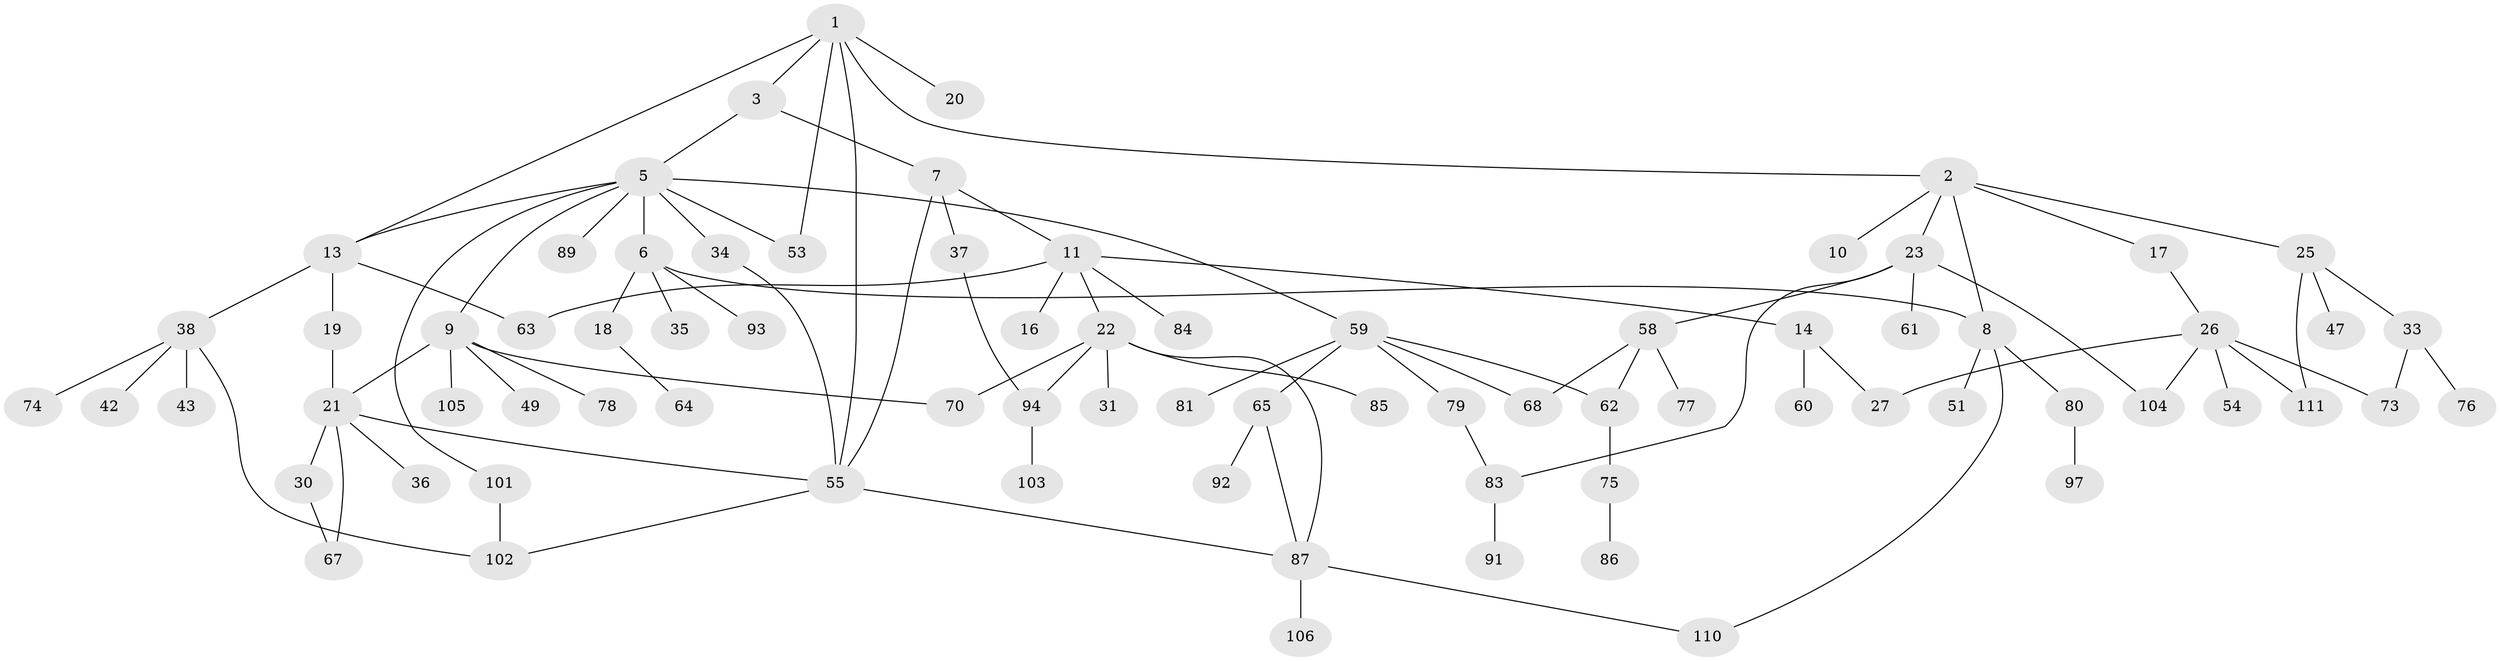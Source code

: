 // Generated by graph-tools (version 1.1) at 2025/23/03/03/25 07:23:35]
// undirected, 78 vertices, 100 edges
graph export_dot {
graph [start="1"]
  node [color=gray90,style=filled];
  1 [super="+45"];
  2 [super="+4"];
  3 [super="+107"];
  5 [super="+48"];
  6 [super="+56"];
  7 [super="+46"];
  8 [super="+88"];
  9 [super="+15"];
  10;
  11 [super="+12"];
  13 [super="+24"];
  14 [super="+50"];
  16;
  17;
  18 [super="+28"];
  19;
  20;
  21 [super="+32"];
  22 [super="+69"];
  23 [super="+57"];
  25 [super="+29"];
  26 [super="+98"];
  27 [super="+44"];
  30;
  31;
  33 [super="+52"];
  34 [super="+39"];
  35 [super="+41"];
  36;
  37;
  38 [super="+40"];
  42;
  43;
  47 [super="+82"];
  49;
  51;
  53;
  54;
  55;
  58 [super="+72"];
  59 [super="+71"];
  60;
  61;
  62 [super="+66"];
  63;
  64;
  65 [super="+96"];
  67;
  68 [super="+90"];
  70;
  73 [super="+99"];
  74;
  75;
  76;
  77;
  78;
  79;
  80;
  81;
  83;
  84;
  85;
  86 [super="+108"];
  87 [super="+100"];
  89;
  91;
  92;
  93;
  94 [super="+95"];
  97;
  101;
  102 [super="+109"];
  103 [super="+112"];
  104;
  105;
  106;
  110;
  111;
  1 -- 2;
  1 -- 3;
  1 -- 13;
  1 -- 20;
  1 -- 53;
  1 -- 55;
  2 -- 8;
  2 -- 10;
  2 -- 17;
  2 -- 25;
  2 -- 23;
  3 -- 5;
  3 -- 7;
  5 -- 6;
  5 -- 9;
  5 -- 34;
  5 -- 59;
  5 -- 101;
  5 -- 53;
  5 -- 89;
  5 -- 13;
  6 -- 18;
  6 -- 35;
  6 -- 93;
  6 -- 8;
  7 -- 11;
  7 -- 37;
  7 -- 55;
  8 -- 51;
  8 -- 80;
  8 -- 110;
  9 -- 70;
  9 -- 49;
  9 -- 105;
  9 -- 21;
  9 -- 78;
  11 -- 14;
  11 -- 16;
  11 -- 84;
  11 -- 22;
  11 -- 63;
  13 -- 19;
  13 -- 38;
  13 -- 63;
  14 -- 27;
  14 -- 60;
  17 -- 26;
  18 -- 64;
  19 -- 21;
  21 -- 30;
  21 -- 67;
  21 -- 36;
  21 -- 55;
  22 -- 31;
  22 -- 85;
  22 -- 87;
  22 -- 70;
  22 -- 94;
  23 -- 58;
  23 -- 61;
  23 -- 104;
  23 -- 83;
  25 -- 47;
  25 -- 111;
  25 -- 33;
  26 -- 27;
  26 -- 54;
  26 -- 111;
  26 -- 104;
  26 -- 73;
  30 -- 67;
  33 -- 73;
  33 -- 76;
  34 -- 55;
  37 -- 94;
  38 -- 74;
  38 -- 102;
  38 -- 42;
  38 -- 43;
  55 -- 87;
  55 -- 102;
  58 -- 68;
  58 -- 77;
  58 -- 62;
  59 -- 62;
  59 -- 65;
  59 -- 79;
  59 -- 68;
  59 -- 81;
  62 -- 75;
  65 -- 92;
  65 -- 87;
  75 -- 86;
  79 -- 83;
  80 -- 97;
  83 -- 91;
  87 -- 106;
  87 -- 110;
  94 -- 103;
  101 -- 102;
}
